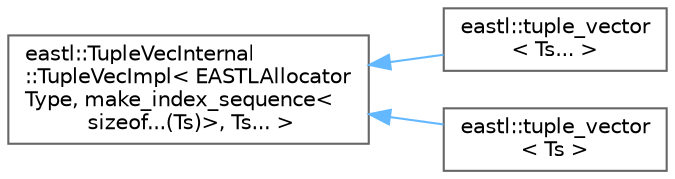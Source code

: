 digraph "类继承关系图"
{
 // LATEX_PDF_SIZE
  bgcolor="transparent";
  edge [fontname=Helvetica,fontsize=10,labelfontname=Helvetica,labelfontsize=10];
  node [fontname=Helvetica,fontsize=10,shape=box,height=0.2,width=0.4];
  rankdir="LR";
  Node0 [id="Node000000",label="eastl::TupleVecInternal\l::TupleVecImpl\< EASTLAllocator\lType, make_index_sequence\<\l sizeof...(Ts)\>, Ts... \>",height=0.2,width=0.4,color="grey40", fillcolor="white", style="filled",URL="$classeastl_1_1_tuple_vec_internal_1_1_tuple_vec_impl.html",tooltip=" "];
  Node0 -> Node1 [id="edge3700_Node000000_Node000001",dir="back",color="steelblue1",style="solid",tooltip=" "];
  Node1 [id="Node000001",label="eastl::tuple_vector\l\< Ts... \>",height=0.2,width=0.4,color="grey40", fillcolor="white", style="filled",URL="$classeastl_1_1tuple__vector.html",tooltip=" "];
  Node0 -> Node2 [id="edge3701_Node000000_Node000002",dir="back",color="steelblue1",style="solid",tooltip=" "];
  Node2 [id="Node000002",label="eastl::tuple_vector\l\< Ts \>",height=0.2,width=0.4,color="grey40", fillcolor="white", style="filled",URL="$classeastl_1_1tuple__vector.html",tooltip=" "];
}
